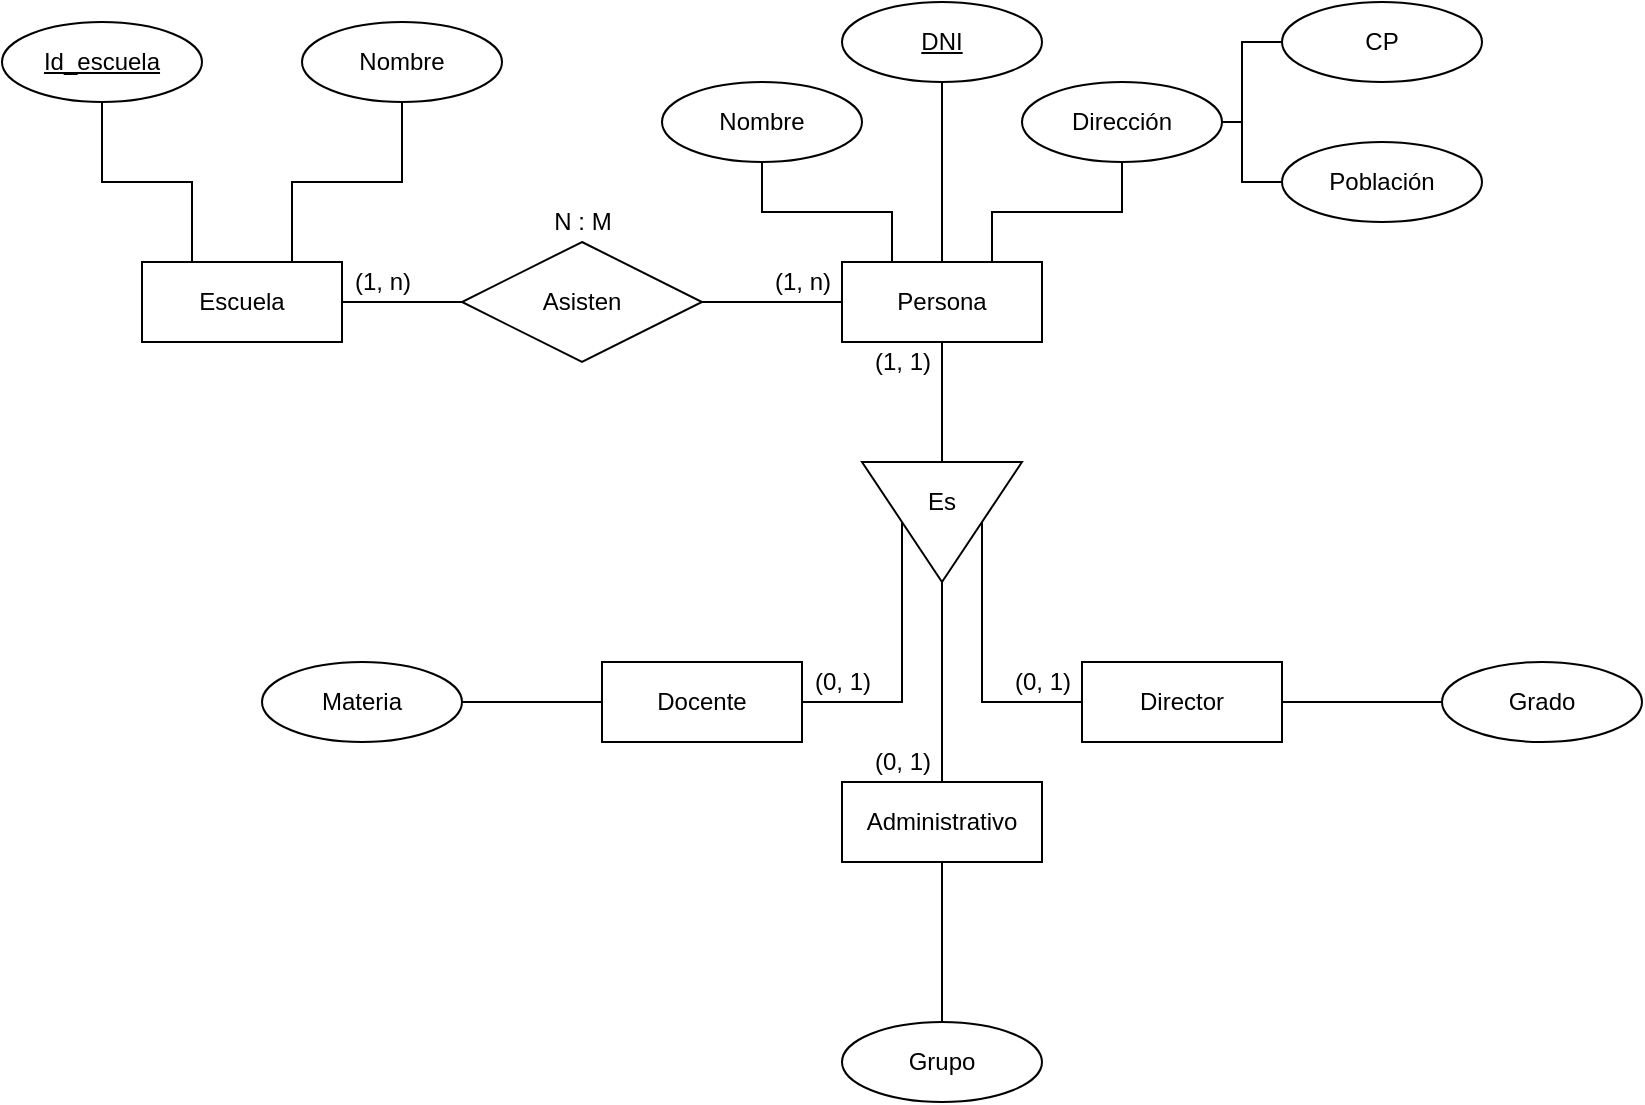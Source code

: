 <mxfile version="13.7.9" type="device"><diagram id="Hn1A6HMEmuNiNXh0dkMz" name="Página-1"><mxGraphModel dx="852" dy="494" grid="1" gridSize="10" guides="1" tooltips="1" connect="1" arrows="1" fold="1" page="1" pageScale="1" pageWidth="827" pageHeight="1169" math="0" shadow="0"><root><mxCell id="0"/><mxCell id="1" parent="0"/><mxCell id="03Kvqs4xQKXP821WvFwP-4" style="edgeStyle=orthogonalEdgeStyle;rounded=0;orthogonalLoop=1;jettySize=auto;html=1;entryX=0;entryY=0.5;entryDx=0;entryDy=0;endArrow=none;endFill=0;" edge="1" parent="1" source="03Kvqs4xQKXP821WvFwP-1" target="03Kvqs4xQKXP821WvFwP-3"><mxGeometry relative="1" as="geometry"/></mxCell><mxCell id="03Kvqs4xQKXP821WvFwP-1" value="Escuela" style="whiteSpace=wrap;html=1;align=center;" vertex="1" parent="1"><mxGeometry x="120" y="160" width="100" height="40" as="geometry"/></mxCell><mxCell id="03Kvqs4xQKXP821WvFwP-21" style="edgeStyle=orthogonalEdgeStyle;rounded=0;orthogonalLoop=1;jettySize=auto;html=1;entryX=0;entryY=0.5;entryDx=0;entryDy=0;endArrow=none;endFill=0;" edge="1" parent="1" source="03Kvqs4xQKXP821WvFwP-2" target="03Kvqs4xQKXP821WvFwP-20"><mxGeometry relative="1" as="geometry"/></mxCell><mxCell id="03Kvqs4xQKXP821WvFwP-2" value="Persona" style="whiteSpace=wrap;html=1;align=center;" vertex="1" parent="1"><mxGeometry x="470" y="160" width="100" height="40" as="geometry"/></mxCell><mxCell id="03Kvqs4xQKXP821WvFwP-5" style="edgeStyle=orthogonalEdgeStyle;rounded=0;orthogonalLoop=1;jettySize=auto;html=1;endArrow=none;endFill=0;" edge="1" parent="1" source="03Kvqs4xQKXP821WvFwP-3" target="03Kvqs4xQKXP821WvFwP-2"><mxGeometry relative="1" as="geometry"/></mxCell><mxCell id="03Kvqs4xQKXP821WvFwP-3" value="Asisten" style="shape=rhombus;perimeter=rhombusPerimeter;whiteSpace=wrap;html=1;align=center;" vertex="1" parent="1"><mxGeometry x="280" y="150" width="120" height="60" as="geometry"/></mxCell><mxCell id="03Kvqs4xQKXP821WvFwP-9" style="edgeStyle=orthogonalEdgeStyle;rounded=0;orthogonalLoop=1;jettySize=auto;html=1;entryX=0.25;entryY=0;entryDx=0;entryDy=0;endArrow=none;endFill=0;" edge="1" parent="1" source="03Kvqs4xQKXP821WvFwP-6" target="03Kvqs4xQKXP821WvFwP-1"><mxGeometry relative="1" as="geometry"/></mxCell><mxCell id="03Kvqs4xQKXP821WvFwP-6" value="Id_escuela" style="ellipse;whiteSpace=wrap;html=1;align=center;fontStyle=4;" vertex="1" parent="1"><mxGeometry x="50" y="40" width="100" height="40" as="geometry"/></mxCell><mxCell id="03Kvqs4xQKXP821WvFwP-8" style="edgeStyle=orthogonalEdgeStyle;rounded=0;orthogonalLoop=1;jettySize=auto;html=1;entryX=0.75;entryY=0;entryDx=0;entryDy=0;endArrow=none;endFill=0;" edge="1" parent="1" source="03Kvqs4xQKXP821WvFwP-7" target="03Kvqs4xQKXP821WvFwP-1"><mxGeometry relative="1" as="geometry"/></mxCell><mxCell id="03Kvqs4xQKXP821WvFwP-7" value="Nombre" style="ellipse;whiteSpace=wrap;html=1;align=center;" vertex="1" parent="1"><mxGeometry x="200" y="40" width="100" height="40" as="geometry"/></mxCell><mxCell id="03Kvqs4xQKXP821WvFwP-13" style="edgeStyle=orthogonalEdgeStyle;rounded=0;orthogonalLoop=1;jettySize=auto;html=1;endArrow=none;endFill=0;" edge="1" parent="1" source="03Kvqs4xQKXP821WvFwP-10" target="03Kvqs4xQKXP821WvFwP-2"><mxGeometry relative="1" as="geometry"/></mxCell><mxCell id="03Kvqs4xQKXP821WvFwP-10" value="DNI" style="ellipse;whiteSpace=wrap;html=1;align=center;fontStyle=4;" vertex="1" parent="1"><mxGeometry x="470" y="30" width="100" height="40" as="geometry"/></mxCell><mxCell id="03Kvqs4xQKXP821WvFwP-14" style="edgeStyle=orthogonalEdgeStyle;rounded=0;orthogonalLoop=1;jettySize=auto;html=1;entryX=0.25;entryY=0;entryDx=0;entryDy=0;endArrow=none;endFill=0;" edge="1" parent="1" source="03Kvqs4xQKXP821WvFwP-11" target="03Kvqs4xQKXP821WvFwP-2"><mxGeometry relative="1" as="geometry"/></mxCell><mxCell id="03Kvqs4xQKXP821WvFwP-11" value="Nombre" style="ellipse;whiteSpace=wrap;html=1;align=center;" vertex="1" parent="1"><mxGeometry x="380" y="70" width="100" height="40" as="geometry"/></mxCell><mxCell id="03Kvqs4xQKXP821WvFwP-15" style="edgeStyle=orthogonalEdgeStyle;rounded=0;orthogonalLoop=1;jettySize=auto;html=1;entryX=0.75;entryY=0;entryDx=0;entryDy=0;endArrow=none;endFill=0;" edge="1" parent="1" source="03Kvqs4xQKXP821WvFwP-12" target="03Kvqs4xQKXP821WvFwP-2"><mxGeometry relative="1" as="geometry"/></mxCell><mxCell id="03Kvqs4xQKXP821WvFwP-12" value="Dirección" style="ellipse;whiteSpace=wrap;html=1;align=center;" vertex="1" parent="1"><mxGeometry x="560" y="70" width="100" height="40" as="geometry"/></mxCell><mxCell id="03Kvqs4xQKXP821WvFwP-19" style="edgeStyle=orthogonalEdgeStyle;rounded=0;orthogonalLoop=1;jettySize=auto;html=1;endArrow=none;endFill=0;" edge="1" parent="1" source="03Kvqs4xQKXP821WvFwP-16"><mxGeometry relative="1" as="geometry"><mxPoint x="660" y="90" as="targetPoint"/><Array as="points"><mxPoint x="670" y="50"/><mxPoint x="670" y="90"/></Array></mxGeometry></mxCell><mxCell id="03Kvqs4xQKXP821WvFwP-16" value="CP" style="ellipse;whiteSpace=wrap;html=1;align=center;" vertex="1" parent="1"><mxGeometry x="690" y="30" width="100" height="40" as="geometry"/></mxCell><mxCell id="03Kvqs4xQKXP821WvFwP-18" style="edgeStyle=orthogonalEdgeStyle;rounded=0;orthogonalLoop=1;jettySize=auto;html=1;entryX=1;entryY=0.5;entryDx=0;entryDy=0;endArrow=none;endFill=0;" edge="1" parent="1" source="03Kvqs4xQKXP821WvFwP-17" target="03Kvqs4xQKXP821WvFwP-12"><mxGeometry relative="1" as="geometry"/></mxCell><mxCell id="03Kvqs4xQKXP821WvFwP-17" value="Población" style="ellipse;whiteSpace=wrap;html=1;align=center;" vertex="1" parent="1"><mxGeometry x="690" y="100" width="100" height="40" as="geometry"/></mxCell><mxCell id="03Kvqs4xQKXP821WvFwP-20" value="" style="triangle;whiteSpace=wrap;html=1;rotation=90;" vertex="1" parent="1"><mxGeometry x="490" y="250" width="60" height="80" as="geometry"/></mxCell><mxCell id="03Kvqs4xQKXP821WvFwP-22" value="Es" style="text;html=1;strokeColor=none;fillColor=none;align=center;verticalAlign=middle;whiteSpace=wrap;rounded=0;" vertex="1" parent="1"><mxGeometry x="500" y="270" width="40" height="20" as="geometry"/></mxCell><mxCell id="03Kvqs4xQKXP821WvFwP-26" style="edgeStyle=orthogonalEdgeStyle;rounded=0;orthogonalLoop=1;jettySize=auto;html=1;entryX=0.5;entryY=1;entryDx=0;entryDy=0;endArrow=none;endFill=0;" edge="1" parent="1" source="03Kvqs4xQKXP821WvFwP-23" target="03Kvqs4xQKXP821WvFwP-20"><mxGeometry relative="1" as="geometry"/></mxCell><mxCell id="03Kvqs4xQKXP821WvFwP-23" value="Docente" style="whiteSpace=wrap;html=1;align=center;" vertex="1" parent="1"><mxGeometry x="350" y="360" width="100" height="40" as="geometry"/></mxCell><mxCell id="03Kvqs4xQKXP821WvFwP-27" style="edgeStyle=orthogonalEdgeStyle;rounded=0;orthogonalLoop=1;jettySize=auto;html=1;entryX=1;entryY=0.5;entryDx=0;entryDy=0;endArrow=none;endFill=0;" edge="1" parent="1" source="03Kvqs4xQKXP821WvFwP-24" target="03Kvqs4xQKXP821WvFwP-20"><mxGeometry relative="1" as="geometry"/></mxCell><mxCell id="03Kvqs4xQKXP821WvFwP-24" value="Administrativo" style="whiteSpace=wrap;html=1;align=center;" vertex="1" parent="1"><mxGeometry x="470" y="420" width="100" height="40" as="geometry"/></mxCell><mxCell id="03Kvqs4xQKXP821WvFwP-28" style="edgeStyle=orthogonalEdgeStyle;rounded=0;orthogonalLoop=1;jettySize=auto;html=1;entryX=1;entryY=1;entryDx=0;entryDy=0;endArrow=none;endFill=0;" edge="1" parent="1" source="03Kvqs4xQKXP821WvFwP-25" target="03Kvqs4xQKXP821WvFwP-22"><mxGeometry relative="1" as="geometry"/></mxCell><mxCell id="03Kvqs4xQKXP821WvFwP-34" style="edgeStyle=orthogonalEdgeStyle;rounded=0;orthogonalLoop=1;jettySize=auto;html=1;entryX=0;entryY=0.5;entryDx=0;entryDy=0;endArrow=none;endFill=0;" edge="1" parent="1" source="03Kvqs4xQKXP821WvFwP-25" target="03Kvqs4xQKXP821WvFwP-33"><mxGeometry relative="1" as="geometry"/></mxCell><mxCell id="03Kvqs4xQKXP821WvFwP-25" value="Director" style="whiteSpace=wrap;html=1;align=center;" vertex="1" parent="1"><mxGeometry x="590" y="360" width="100" height="40" as="geometry"/></mxCell><mxCell id="03Kvqs4xQKXP821WvFwP-30" style="edgeStyle=orthogonalEdgeStyle;rounded=0;orthogonalLoop=1;jettySize=auto;html=1;entryX=0;entryY=0.5;entryDx=0;entryDy=0;endArrow=none;endFill=0;" edge="1" parent="1" source="03Kvqs4xQKXP821WvFwP-29" target="03Kvqs4xQKXP821WvFwP-23"><mxGeometry relative="1" as="geometry"/></mxCell><mxCell id="03Kvqs4xQKXP821WvFwP-29" value="Materia" style="ellipse;whiteSpace=wrap;html=1;align=center;" vertex="1" parent="1"><mxGeometry x="180" y="360" width="100" height="40" as="geometry"/></mxCell><mxCell id="03Kvqs4xQKXP821WvFwP-32" style="edgeStyle=orthogonalEdgeStyle;rounded=0;orthogonalLoop=1;jettySize=auto;html=1;entryX=0.5;entryY=1;entryDx=0;entryDy=0;endArrow=none;endFill=0;" edge="1" parent="1" source="03Kvqs4xQKXP821WvFwP-31" target="03Kvqs4xQKXP821WvFwP-24"><mxGeometry relative="1" as="geometry"/></mxCell><mxCell id="03Kvqs4xQKXP821WvFwP-31" value="Grupo" style="ellipse;whiteSpace=wrap;html=1;align=center;" vertex="1" parent="1"><mxGeometry x="470" y="540" width="100" height="40" as="geometry"/></mxCell><mxCell id="03Kvqs4xQKXP821WvFwP-33" value="Grado" style="ellipse;whiteSpace=wrap;html=1;align=center;" vertex="1" parent="1"><mxGeometry x="770" y="360" width="100" height="40" as="geometry"/></mxCell><mxCell id="03Kvqs4xQKXP821WvFwP-35" value="(1, 1)" style="text;html=1;resizable=0;autosize=1;align=center;verticalAlign=middle;points=[];fillColor=none;strokeColor=none;rounded=0;" vertex="1" parent="1"><mxGeometry x="480" y="200" width="40" height="20" as="geometry"/></mxCell><mxCell id="03Kvqs4xQKXP821WvFwP-36" value="(0, 1)" style="text;html=1;resizable=0;autosize=1;align=center;verticalAlign=middle;points=[];fillColor=none;strokeColor=none;rounded=0;" vertex="1" parent="1"><mxGeometry x="450" y="360" width="40" height="20" as="geometry"/></mxCell><mxCell id="03Kvqs4xQKXP821WvFwP-38" value="(0, 1)" style="text;html=1;resizable=0;autosize=1;align=center;verticalAlign=middle;points=[];fillColor=none;strokeColor=none;rounded=0;" vertex="1" parent="1"><mxGeometry x="550" y="360" width="40" height="20" as="geometry"/></mxCell><mxCell id="03Kvqs4xQKXP821WvFwP-39" value="(0, 1)" style="text;html=1;resizable=0;autosize=1;align=center;verticalAlign=middle;points=[];fillColor=none;strokeColor=none;rounded=0;" vertex="1" parent="1"><mxGeometry x="480" y="400" width="40" height="20" as="geometry"/></mxCell><mxCell id="03Kvqs4xQKXP821WvFwP-40" value="(1, n)" style="text;html=1;resizable=0;autosize=1;align=center;verticalAlign=middle;points=[];fillColor=none;strokeColor=none;rounded=0;" vertex="1" parent="1"><mxGeometry x="430" y="160" width="40" height="20" as="geometry"/></mxCell><mxCell id="03Kvqs4xQKXP821WvFwP-41" value="(1, n)" style="text;html=1;resizable=0;autosize=1;align=center;verticalAlign=middle;points=[];fillColor=none;strokeColor=none;rounded=0;" vertex="1" parent="1"><mxGeometry x="220" y="160" width="40" height="20" as="geometry"/></mxCell><mxCell id="03Kvqs4xQKXP821WvFwP-42" value="N : M" style="text;html=1;resizable=0;autosize=1;align=center;verticalAlign=middle;points=[];fillColor=none;strokeColor=none;rounded=0;" vertex="1" parent="1"><mxGeometry x="320" y="130" width="40" height="20" as="geometry"/></mxCell></root></mxGraphModel></diagram></mxfile>